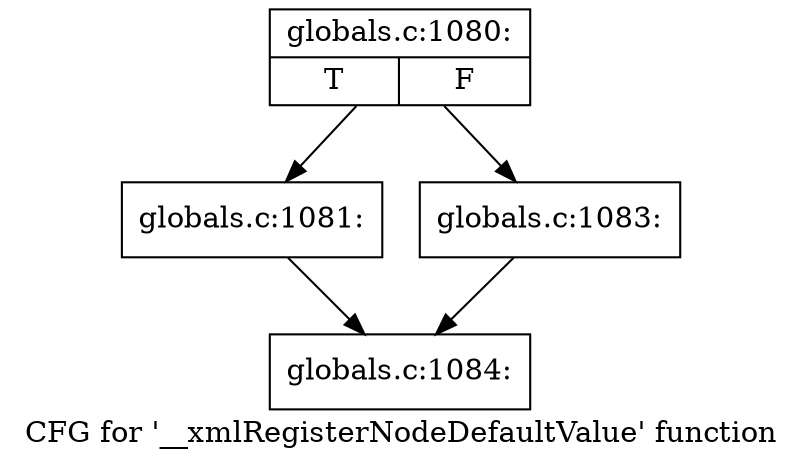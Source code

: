 digraph "CFG for '__xmlRegisterNodeDefaultValue' function" {
	label="CFG for '__xmlRegisterNodeDefaultValue' function";

	Node0x4ae1ee0 [shape=record,label="{globals.c:1080:|{<s0>T|<s1>F}}"];
	Node0x4ae1ee0 -> Node0x4ae0120;
	Node0x4ae1ee0 -> Node0x48f5d00;
	Node0x4ae0120 [shape=record,label="{globals.c:1081:}"];
	Node0x4ae0120 -> Node0x4ae2210;
	Node0x48f5d00 [shape=record,label="{globals.c:1083:}"];
	Node0x48f5d00 -> Node0x4ae2210;
	Node0x4ae2210 [shape=record,label="{globals.c:1084:}"];
}
